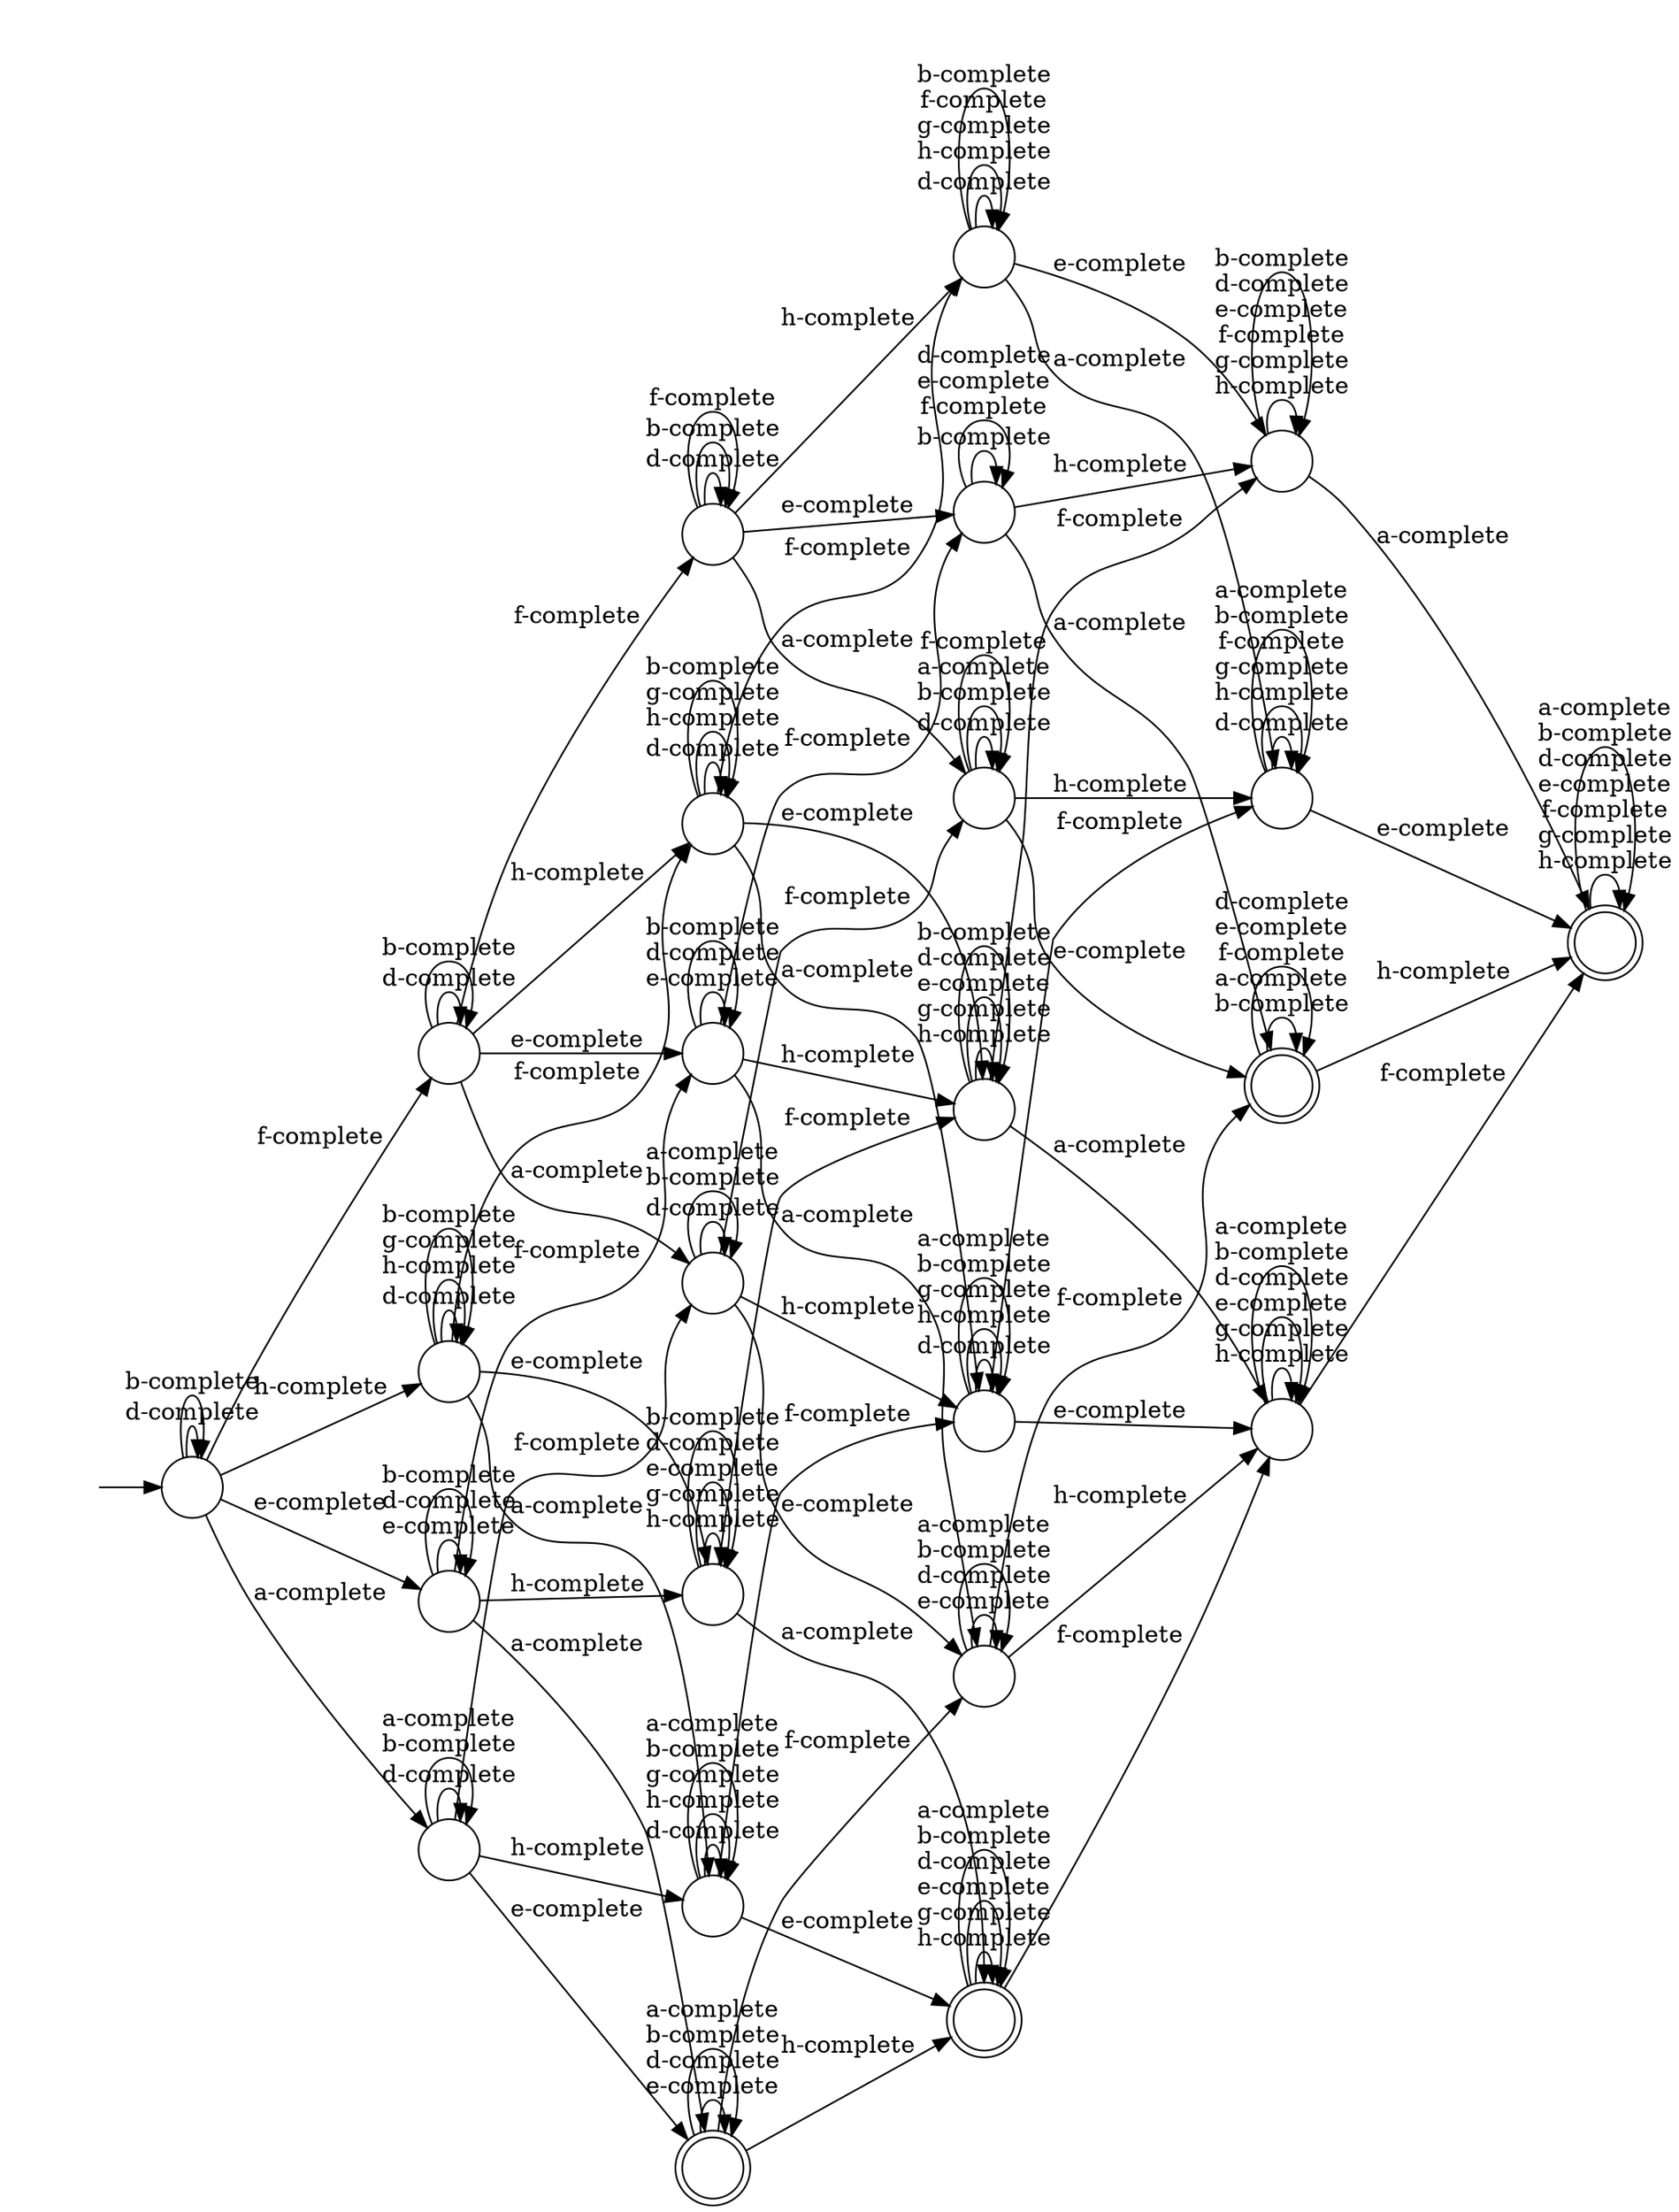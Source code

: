 digraph Automaton {
  rankdir = LR;
  0 [shape=circle,label=""];
  0 -> 0 [label="d-complete"]
  0 -> 0 [label="f-complete\ng-complete\nh-complete"]
  0 -> 21 [label="a-complete"]
  0 -> 2 [label="e-complete"]
  0 -> 0 [label="b-complete"]
  1 [shape=circle,label=""];
  1 -> 13 [label="a-complete"]
  1 -> 1 [label="g-complete\nh-complete"]
  1 -> 1 [label="d-complete\ne-complete"]
  1 -> 1 [label="b-complete"]
  1 -> 5 [label="f-complete"]
  2 [shape=circle,label=""];
  2 -> 2 [label="d-complete\ne-complete\nf-complete\ng-complete\nh-complete"]
  2 -> 16 [label="a-complete"]
  2 -> 2 [label="b-complete"]
  3 [shape=circle,label=""];
  initial [shape=plaintext,label=""];
  initial -> 3
  3 -> 3 [label="d-complete"]
  3 -> 15 [label="a-complete"]
  3 -> 6 [label="h-complete"]
  3 -> 4 [label="e-complete"]
  3 -> 3 [label="b-complete"]
  3 -> 23 [label="f-complete"]
  4 [shape=circle,label=""];
  4 -> 10 [label="a-complete"]
  4 -> 4 [label="d-complete\ne-complete"]
  4 -> 1 [label="h-complete"]
  4 -> 4 [label="b-complete"]
  4 -> 12 [label="f-complete"]
  5 [shape=circle,label=""];
  5 -> 19 [label="a-complete"]
  5 -> 5 [label="g-complete\nh-complete"]
  5 -> 5 [label="d-complete\ne-complete"]
  5 -> 5 [label="b-complete"]
  5 -> 2 [label="f-complete"]
  6 [shape=circle,label=""];
  6 -> 6 [label="d-complete"]
  6 -> 20 [label="a-complete"]
  6 -> 6 [label="g-complete\nh-complete"]
  6 -> 1 [label="e-complete"]
  6 -> 6 [label="b-complete"]
  6 -> 18 [label="f-complete"]
  7 [shape=circle,label=""];
  7 -> 7 [label="d-complete\ne-complete"]
  7 -> 7 [label="a-complete\nb-complete"]
  7 -> 19 [label="h-complete"]
  7 -> 22 [label="f-complete"]
  8 [shape=circle,label=""];
  8 -> 8 [label="d-complete"]
  8 -> 8 [label="a-complete\nb-complete"]
  8 -> 21 [label="h-complete"]
  8 -> 22 [label="e-complete"]
  8 -> 8 [label="f-complete"]
  9 [shape=circle,label=""];
  9 -> 22 [label="a-complete"]
  9 -> 2 [label="h-complete"]
  9 -> 9 [label="b-complete"]
  9 -> 9 [label="d-complete\ne-complete\nf-complete"]
  10 [shape=doublecircle,label=""];
  10 -> 10 [label="d-complete\ne-complete"]
  10 -> 10 [label="a-complete\nb-complete"]
  10 -> 13 [label="h-complete"]
  10 -> 7 [label="f-complete"]
  11 [shape=circle,label=""];
  11 -> 11 [label="d-complete"]
  11 -> 11 [label="g-complete\nh-complete"]
  11 -> 11 [label="a-complete\nb-complete"]
  11 -> 19 [label="e-complete"]
  11 -> 21 [label="f-complete"]
  12 [shape=circle,label=""];
  12 -> 7 [label="a-complete"]
  12 -> 12 [label="d-complete\ne-complete"]
  12 -> 5 [label="h-complete"]
  12 -> 12 [label="b-complete"]
  12 -> 9 [label="f-complete"]
  13 [shape=doublecircle,label=""];
  13 -> 13 [label="g-complete\nh-complete"]
  13 -> 13 [label="d-complete\ne-complete"]
  13 -> 13 [label="a-complete\nb-complete"]
  13 -> 19 [label="f-complete"]
  14 [shape=circle,label=""];
  14 -> 14 [label="d-complete"]
  14 -> 8 [label="a-complete"]
  14 -> 0 [label="h-complete"]
  14 -> 9 [label="e-complete"]
  14 -> 14 [label="b-complete"]
  14 -> 14 [label="f-complete"]
  15 [shape=circle,label=""];
  15 -> 15 [label="d-complete"]
  15 -> 15 [label="a-complete\nb-complete"]
  15 -> 20 [label="h-complete"]
  15 -> 10 [label="e-complete"]
  15 -> 17 [label="f-complete"]
  16 [shape=doublecircle,label=""];
  16 -> 16 [label="d-complete\ne-complete\nf-complete\ng-complete\nh-complete"]
  16 -> 16 [label="a-complete\nb-complete"]
  17 [shape=circle,label=""];
  17 -> 17 [label="d-complete"]
  17 -> 11 [label="h-complete"]
  17 -> 17 [label="a-complete\nb-complete"]
  17 -> 7 [label="e-complete"]
  17 -> 8 [label="f-complete"]
  18 [shape=circle,label=""];
  18 -> 18 [label="d-complete"]
  18 -> 11 [label="a-complete"]
  18 -> 18 [label="g-complete\nh-complete"]
  18 -> 5 [label="e-complete"]
  18 -> 18 [label="b-complete"]
  18 -> 0 [label="f-complete"]
  19 [shape=circle,label=""];
  19 -> 19 [label="g-complete\nh-complete"]
  19 -> 19 [label="d-complete\ne-complete"]
  19 -> 19 [label="a-complete\nb-complete"]
  19 -> 16 [label="f-complete"]
  20 [shape=circle,label=""];
  20 -> 20 [label="d-complete"]
  20 -> 20 [label="g-complete\nh-complete"]
  20 -> 20 [label="a-complete\nb-complete"]
  20 -> 13 [label="e-complete"]
  20 -> 11 [label="f-complete"]
  21 [shape=circle,label=""];
  21 -> 21 [label="d-complete"]
  21 -> 21 [label="f-complete\ng-complete\nh-complete"]
  21 -> 21 [label="a-complete\nb-complete"]
  21 -> 16 [label="e-complete"]
  22 [shape=doublecircle,label=""];
  22 -> 16 [label="h-complete"]
  22 -> 22 [label="a-complete\nb-complete"]
  22 -> 22 [label="d-complete\ne-complete\nf-complete"]
  23 [shape=circle,label=""];
  23 -> 23 [label="d-complete"]
  23 -> 17 [label="a-complete"]
  23 -> 18 [label="h-complete"]
  23 -> 12 [label="e-complete"]
  23 -> 23 [label="b-complete"]
  23 -> 14 [label="f-complete"]
}
